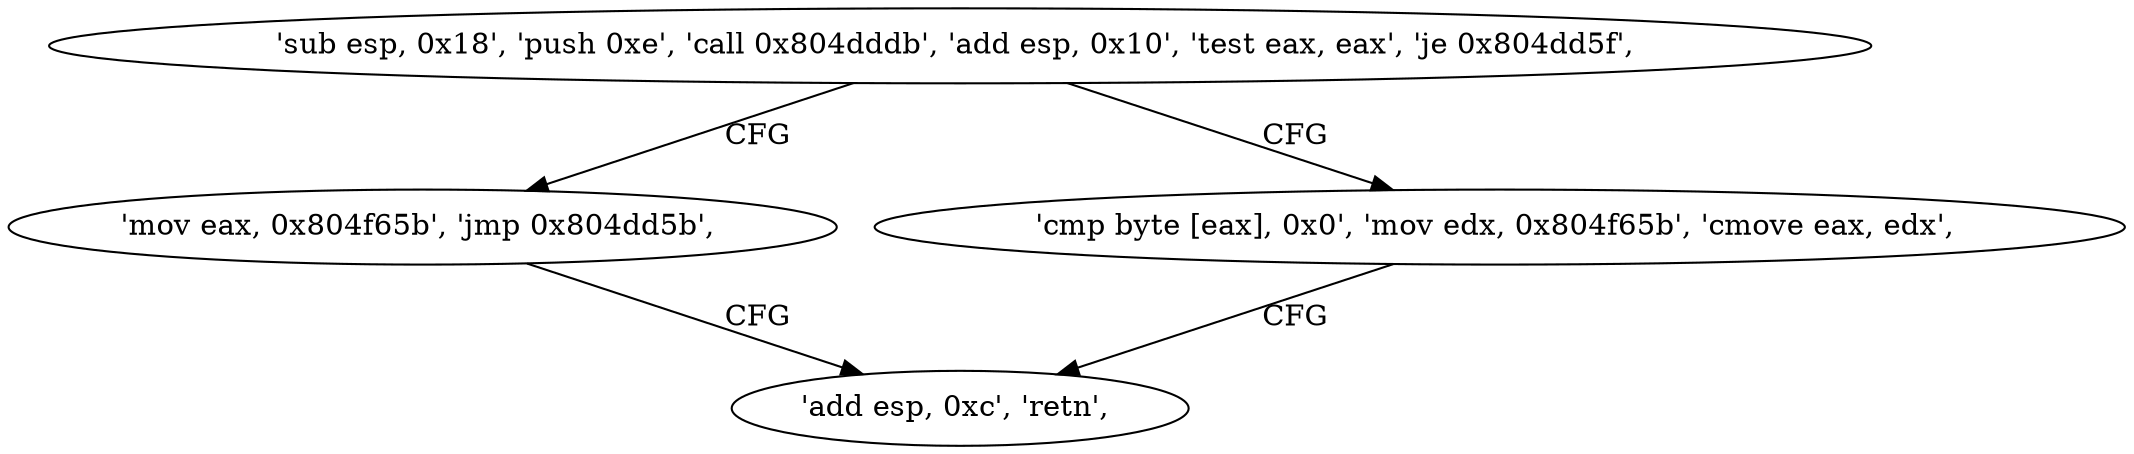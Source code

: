 digraph "func" {
"134536511" [label = "'sub esp, 0x18', 'push 0xe', 'call 0x804dddb', 'add esp, 0x10', 'test eax, eax', 'je 0x804dd5f', " ]
"134536543" [label = "'mov eax, 0x804f65b', 'jmp 0x804dd5b', " ]
"134536528" [label = "'cmp byte [eax], 0x0', 'mov edx, 0x804f65b', 'cmove eax, edx', " ]
"134536539" [label = "'add esp, 0xc', 'retn', " ]
"134536511" -> "134536543" [ label = "CFG" ]
"134536511" -> "134536528" [ label = "CFG" ]
"134536543" -> "134536539" [ label = "CFG" ]
"134536528" -> "134536539" [ label = "CFG" ]
}
